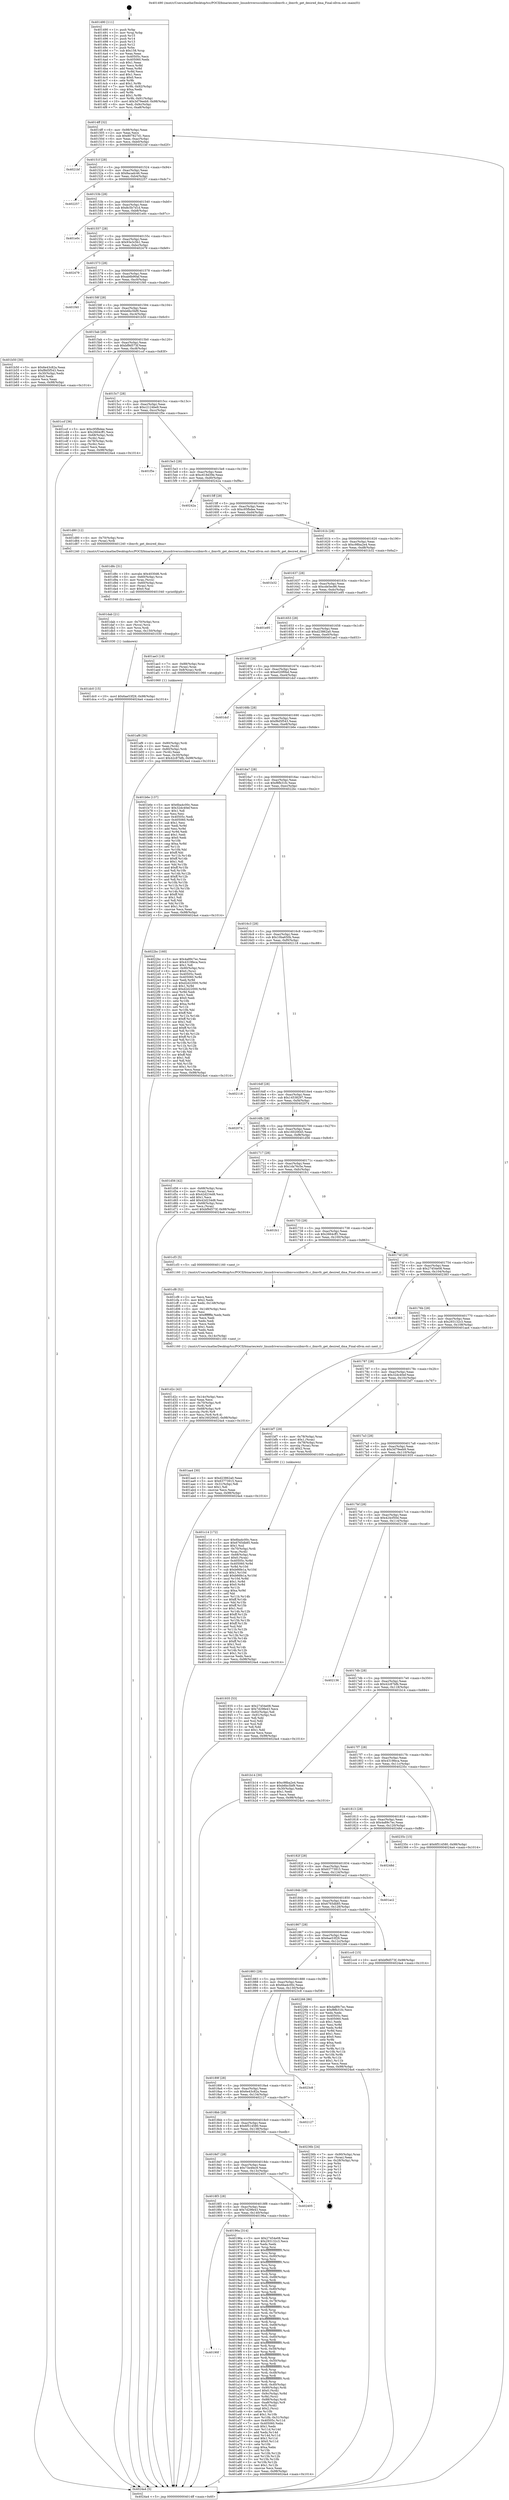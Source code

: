 digraph "0x401490" {
  label = "0x401490 (/mnt/c/Users/mathe/Desktop/tcc/POCII/binaries/extr_linuxdriversscsiibmvscsiibmvfc.c_ibmvfc_get_desired_dma_Final-ollvm.out::main(0))"
  labelloc = "t"
  node[shape=record]

  Entry [label="",width=0.3,height=0.3,shape=circle,fillcolor=black,style=filled]
  "0x4014ff" [label="{
     0x4014ff [32]\l
     | [instrs]\l
     &nbsp;&nbsp;0x4014ff \<+6\>: mov -0x98(%rbp),%eax\l
     &nbsp;&nbsp;0x401505 \<+2\>: mov %eax,%ecx\l
     &nbsp;&nbsp;0x401507 \<+6\>: sub $0x807827d1,%ecx\l
     &nbsp;&nbsp;0x40150d \<+6\>: mov %eax,-0xac(%rbp)\l
     &nbsp;&nbsp;0x401513 \<+6\>: mov %ecx,-0xb0(%rbp)\l
     &nbsp;&nbsp;0x401519 \<+6\>: je 00000000004021bf \<main+0xd2f\>\l
  }"]
  "0x4021bf" [label="{
     0x4021bf\l
  }", style=dashed]
  "0x40151f" [label="{
     0x40151f [28]\l
     | [instrs]\l
     &nbsp;&nbsp;0x40151f \<+5\>: jmp 0000000000401524 \<main+0x94\>\l
     &nbsp;&nbsp;0x401524 \<+6\>: mov -0xac(%rbp),%eax\l
     &nbsp;&nbsp;0x40152a \<+5\>: sub $0x8acadc46,%eax\l
     &nbsp;&nbsp;0x40152f \<+6\>: mov %eax,-0xb4(%rbp)\l
     &nbsp;&nbsp;0x401535 \<+6\>: je 0000000000402257 \<main+0xdc7\>\l
  }"]
  Exit [label="",width=0.3,height=0.3,shape=circle,fillcolor=black,style=filled,peripheries=2]
  "0x402257" [label="{
     0x402257\l
  }", style=dashed]
  "0x40153b" [label="{
     0x40153b [28]\l
     | [instrs]\l
     &nbsp;&nbsp;0x40153b \<+5\>: jmp 0000000000401540 \<main+0xb0\>\l
     &nbsp;&nbsp;0x401540 \<+6\>: mov -0xac(%rbp),%eax\l
     &nbsp;&nbsp;0x401546 \<+5\>: sub $0x8c5b7d1d,%eax\l
     &nbsp;&nbsp;0x40154b \<+6\>: mov %eax,-0xb8(%rbp)\l
     &nbsp;&nbsp;0x401551 \<+6\>: je 0000000000401e0c \<main+0x97c\>\l
  }"]
  "0x401dc0" [label="{
     0x401dc0 [15]\l
     | [instrs]\l
     &nbsp;&nbsp;0x401dc0 \<+10\>: movl $0x6ae53f29,-0x98(%rbp)\l
     &nbsp;&nbsp;0x401dca \<+5\>: jmp 00000000004024a4 \<main+0x1014\>\l
  }"]
  "0x401e0c" [label="{
     0x401e0c\l
  }", style=dashed]
  "0x401557" [label="{
     0x401557 [28]\l
     | [instrs]\l
     &nbsp;&nbsp;0x401557 \<+5\>: jmp 000000000040155c \<main+0xcc\>\l
     &nbsp;&nbsp;0x40155c \<+6\>: mov -0xac(%rbp),%eax\l
     &nbsp;&nbsp;0x401562 \<+5\>: sub $0x93e3c5b1,%eax\l
     &nbsp;&nbsp;0x401567 \<+6\>: mov %eax,-0xbc(%rbp)\l
     &nbsp;&nbsp;0x40156d \<+6\>: je 0000000000402479 \<main+0xfe9\>\l
  }"]
  "0x401dab" [label="{
     0x401dab [21]\l
     | [instrs]\l
     &nbsp;&nbsp;0x401dab \<+4\>: mov -0x70(%rbp),%rcx\l
     &nbsp;&nbsp;0x401daf \<+3\>: mov (%rcx),%rcx\l
     &nbsp;&nbsp;0x401db2 \<+3\>: mov %rcx,%rdi\l
     &nbsp;&nbsp;0x401db5 \<+6\>: mov %eax,-0x150(%rbp)\l
     &nbsp;&nbsp;0x401dbb \<+5\>: call 0000000000401030 \<free@plt\>\l
     | [calls]\l
     &nbsp;&nbsp;0x401030 \{1\} (unknown)\l
  }"]
  "0x402479" [label="{
     0x402479\l
  }", style=dashed]
  "0x401573" [label="{
     0x401573 [28]\l
     | [instrs]\l
     &nbsp;&nbsp;0x401573 \<+5\>: jmp 0000000000401578 \<main+0xe8\>\l
     &nbsp;&nbsp;0x401578 \<+6\>: mov -0xac(%rbp),%eax\l
     &nbsp;&nbsp;0x40157e \<+5\>: sub $0xab6b90af,%eax\l
     &nbsp;&nbsp;0x401583 \<+6\>: mov %eax,-0xc0(%rbp)\l
     &nbsp;&nbsp;0x401589 \<+6\>: je 0000000000401f40 \<main+0xab0\>\l
  }"]
  "0x401d8c" [label="{
     0x401d8c [31]\l
     | [instrs]\l
     &nbsp;&nbsp;0x401d8c \<+10\>: movabs $0x4030d6,%rdi\l
     &nbsp;&nbsp;0x401d96 \<+4\>: mov -0x60(%rbp),%rcx\l
     &nbsp;&nbsp;0x401d9a \<+3\>: mov %rax,(%rcx)\l
     &nbsp;&nbsp;0x401d9d \<+4\>: mov -0x60(%rbp),%rax\l
     &nbsp;&nbsp;0x401da1 \<+3\>: mov (%rax),%rsi\l
     &nbsp;&nbsp;0x401da4 \<+2\>: mov $0x0,%al\l
     &nbsp;&nbsp;0x401da6 \<+5\>: call 0000000000401040 \<printf@plt\>\l
     | [calls]\l
     &nbsp;&nbsp;0x401040 \{1\} (unknown)\l
  }"]
  "0x401f40" [label="{
     0x401f40\l
  }", style=dashed]
  "0x40158f" [label="{
     0x40158f [28]\l
     | [instrs]\l
     &nbsp;&nbsp;0x40158f \<+5\>: jmp 0000000000401594 \<main+0x104\>\l
     &nbsp;&nbsp;0x401594 \<+6\>: mov -0xac(%rbp),%eax\l
     &nbsp;&nbsp;0x40159a \<+5\>: sub $0xb6bc5bf9,%eax\l
     &nbsp;&nbsp;0x40159f \<+6\>: mov %eax,-0xc4(%rbp)\l
     &nbsp;&nbsp;0x4015a5 \<+6\>: je 0000000000401b50 \<main+0x6c0\>\l
  }"]
  "0x401d2c" [label="{
     0x401d2c [42]\l
     | [instrs]\l
     &nbsp;&nbsp;0x401d2c \<+6\>: mov -0x14c(%rbp),%ecx\l
     &nbsp;&nbsp;0x401d32 \<+3\>: imul %eax,%ecx\l
     &nbsp;&nbsp;0x401d35 \<+4\>: mov -0x70(%rbp),%r8\l
     &nbsp;&nbsp;0x401d39 \<+3\>: mov (%r8),%r8\l
     &nbsp;&nbsp;0x401d3c \<+4\>: mov -0x68(%rbp),%r9\l
     &nbsp;&nbsp;0x401d40 \<+3\>: movslq (%r9),%r9\l
     &nbsp;&nbsp;0x401d43 \<+4\>: mov %ecx,(%r8,%r9,4)\l
     &nbsp;&nbsp;0x401d47 \<+10\>: movl $0x16020645,-0x98(%rbp)\l
     &nbsp;&nbsp;0x401d51 \<+5\>: jmp 00000000004024a4 \<main+0x1014\>\l
  }"]
  "0x401b50" [label="{
     0x401b50 [30]\l
     | [instrs]\l
     &nbsp;&nbsp;0x401b50 \<+5\>: mov $0x6e43c82a,%eax\l
     &nbsp;&nbsp;0x401b55 \<+5\>: mov $0xf8d5f543,%ecx\l
     &nbsp;&nbsp;0x401b5a \<+3\>: mov -0x30(%rbp),%edx\l
     &nbsp;&nbsp;0x401b5d \<+3\>: cmp $0x0,%edx\l
     &nbsp;&nbsp;0x401b60 \<+3\>: cmove %ecx,%eax\l
     &nbsp;&nbsp;0x401b63 \<+6\>: mov %eax,-0x98(%rbp)\l
     &nbsp;&nbsp;0x401b69 \<+5\>: jmp 00000000004024a4 \<main+0x1014\>\l
  }"]
  "0x4015ab" [label="{
     0x4015ab [28]\l
     | [instrs]\l
     &nbsp;&nbsp;0x4015ab \<+5\>: jmp 00000000004015b0 \<main+0x120\>\l
     &nbsp;&nbsp;0x4015b0 \<+6\>: mov -0xac(%rbp),%eax\l
     &nbsp;&nbsp;0x4015b6 \<+5\>: sub $0xbf9d573f,%eax\l
     &nbsp;&nbsp;0x4015bb \<+6\>: mov %eax,-0xc8(%rbp)\l
     &nbsp;&nbsp;0x4015c1 \<+6\>: je 0000000000401ccf \<main+0x83f\>\l
  }"]
  "0x401cf8" [label="{
     0x401cf8 [52]\l
     | [instrs]\l
     &nbsp;&nbsp;0x401cf8 \<+2\>: xor %ecx,%ecx\l
     &nbsp;&nbsp;0x401cfa \<+5\>: mov $0x2,%edx\l
     &nbsp;&nbsp;0x401cff \<+6\>: mov %edx,-0x148(%rbp)\l
     &nbsp;&nbsp;0x401d05 \<+1\>: cltd\l
     &nbsp;&nbsp;0x401d06 \<+6\>: mov -0x148(%rbp),%esi\l
     &nbsp;&nbsp;0x401d0c \<+2\>: idiv %esi\l
     &nbsp;&nbsp;0x401d0e \<+6\>: imul $0xfffffffe,%edx,%edx\l
     &nbsp;&nbsp;0x401d14 \<+2\>: mov %ecx,%edi\l
     &nbsp;&nbsp;0x401d16 \<+2\>: sub %edx,%edi\l
     &nbsp;&nbsp;0x401d18 \<+2\>: mov %ecx,%edx\l
     &nbsp;&nbsp;0x401d1a \<+3\>: sub $0x1,%edx\l
     &nbsp;&nbsp;0x401d1d \<+2\>: add %edx,%edi\l
     &nbsp;&nbsp;0x401d1f \<+2\>: sub %edi,%ecx\l
     &nbsp;&nbsp;0x401d21 \<+6\>: mov %ecx,-0x14c(%rbp)\l
     &nbsp;&nbsp;0x401d27 \<+5\>: call 0000000000401160 \<next_i\>\l
     | [calls]\l
     &nbsp;&nbsp;0x401160 \{1\} (/mnt/c/Users/mathe/Desktop/tcc/POCII/binaries/extr_linuxdriversscsiibmvscsiibmvfc.c_ibmvfc_get_desired_dma_Final-ollvm.out::next_i)\l
  }"]
  "0x401ccf" [label="{
     0x401ccf [36]\l
     | [instrs]\l
     &nbsp;&nbsp;0x401ccf \<+5\>: mov $0xc95fbdee,%eax\l
     &nbsp;&nbsp;0x401cd4 \<+5\>: mov $0x2664cff1,%ecx\l
     &nbsp;&nbsp;0x401cd9 \<+4\>: mov -0x68(%rbp),%rdx\l
     &nbsp;&nbsp;0x401cdd \<+2\>: mov (%rdx),%esi\l
     &nbsp;&nbsp;0x401cdf \<+4\>: mov -0x78(%rbp),%rdx\l
     &nbsp;&nbsp;0x401ce3 \<+2\>: cmp (%rdx),%esi\l
     &nbsp;&nbsp;0x401ce5 \<+3\>: cmovl %ecx,%eax\l
     &nbsp;&nbsp;0x401ce8 \<+6\>: mov %eax,-0x98(%rbp)\l
     &nbsp;&nbsp;0x401cee \<+5\>: jmp 00000000004024a4 \<main+0x1014\>\l
  }"]
  "0x4015c7" [label="{
     0x4015c7 [28]\l
     | [instrs]\l
     &nbsp;&nbsp;0x4015c7 \<+5\>: jmp 00000000004015cc \<main+0x13c\>\l
     &nbsp;&nbsp;0x4015cc \<+6\>: mov -0xac(%rbp),%eax\l
     &nbsp;&nbsp;0x4015d2 \<+5\>: sub $0xc2124be9,%eax\l
     &nbsp;&nbsp;0x4015d7 \<+6\>: mov %eax,-0xcc(%rbp)\l
     &nbsp;&nbsp;0x4015dd \<+6\>: je 0000000000401f5e \<main+0xace\>\l
  }"]
  "0x401c14" [label="{
     0x401c14 [172]\l
     | [instrs]\l
     &nbsp;&nbsp;0x401c14 \<+5\>: mov $0x6ba4c00c,%ecx\l
     &nbsp;&nbsp;0x401c19 \<+5\>: mov $0x6765db85,%edx\l
     &nbsp;&nbsp;0x401c1e \<+3\>: mov $0x1,%sil\l
     &nbsp;&nbsp;0x401c21 \<+4\>: mov -0x70(%rbp),%rdi\l
     &nbsp;&nbsp;0x401c25 \<+3\>: mov %rax,(%rdi)\l
     &nbsp;&nbsp;0x401c28 \<+4\>: mov -0x68(%rbp),%rax\l
     &nbsp;&nbsp;0x401c2c \<+6\>: movl $0x0,(%rax)\l
     &nbsp;&nbsp;0x401c32 \<+8\>: mov 0x40505c,%r8d\l
     &nbsp;&nbsp;0x401c3a \<+8\>: mov 0x405060,%r9d\l
     &nbsp;&nbsp;0x401c42 \<+3\>: mov %r8d,%r10d\l
     &nbsp;&nbsp;0x401c45 \<+7\>: sub $0xb66fe1a,%r10d\l
     &nbsp;&nbsp;0x401c4c \<+4\>: sub $0x1,%r10d\l
     &nbsp;&nbsp;0x401c50 \<+7\>: add $0xb66fe1a,%r10d\l
     &nbsp;&nbsp;0x401c57 \<+4\>: imul %r10d,%r8d\l
     &nbsp;&nbsp;0x401c5b \<+4\>: and $0x1,%r8d\l
     &nbsp;&nbsp;0x401c5f \<+4\>: cmp $0x0,%r8d\l
     &nbsp;&nbsp;0x401c63 \<+4\>: sete %r11b\l
     &nbsp;&nbsp;0x401c67 \<+4\>: cmp $0xa,%r9d\l
     &nbsp;&nbsp;0x401c6b \<+3\>: setl %bl\l
     &nbsp;&nbsp;0x401c6e \<+3\>: mov %r11b,%r14b\l
     &nbsp;&nbsp;0x401c71 \<+4\>: xor $0xff,%r14b\l
     &nbsp;&nbsp;0x401c75 \<+3\>: mov %bl,%r15b\l
     &nbsp;&nbsp;0x401c78 \<+4\>: xor $0xff,%r15b\l
     &nbsp;&nbsp;0x401c7c \<+4\>: xor $0x1,%sil\l
     &nbsp;&nbsp;0x401c80 \<+3\>: mov %r14b,%r12b\l
     &nbsp;&nbsp;0x401c83 \<+4\>: and $0xff,%r12b\l
     &nbsp;&nbsp;0x401c87 \<+3\>: and %sil,%r11b\l
     &nbsp;&nbsp;0x401c8a \<+3\>: mov %r15b,%r13b\l
     &nbsp;&nbsp;0x401c8d \<+4\>: and $0xff,%r13b\l
     &nbsp;&nbsp;0x401c91 \<+3\>: and %sil,%bl\l
     &nbsp;&nbsp;0x401c94 \<+3\>: or %r11b,%r12b\l
     &nbsp;&nbsp;0x401c97 \<+3\>: or %bl,%r13b\l
     &nbsp;&nbsp;0x401c9a \<+3\>: xor %r13b,%r12b\l
     &nbsp;&nbsp;0x401c9d \<+3\>: or %r15b,%r14b\l
     &nbsp;&nbsp;0x401ca0 \<+4\>: xor $0xff,%r14b\l
     &nbsp;&nbsp;0x401ca4 \<+4\>: or $0x1,%sil\l
     &nbsp;&nbsp;0x401ca8 \<+3\>: and %sil,%r14b\l
     &nbsp;&nbsp;0x401cab \<+3\>: or %r14b,%r12b\l
     &nbsp;&nbsp;0x401cae \<+4\>: test $0x1,%r12b\l
     &nbsp;&nbsp;0x401cb2 \<+3\>: cmovne %edx,%ecx\l
     &nbsp;&nbsp;0x401cb5 \<+6\>: mov %ecx,-0x98(%rbp)\l
     &nbsp;&nbsp;0x401cbb \<+5\>: jmp 00000000004024a4 \<main+0x1014\>\l
  }"]
  "0x401f5e" [label="{
     0x401f5e\l
  }", style=dashed]
  "0x4015e3" [label="{
     0x4015e3 [28]\l
     | [instrs]\l
     &nbsp;&nbsp;0x4015e3 \<+5\>: jmp 00000000004015e8 \<main+0x158\>\l
     &nbsp;&nbsp;0x4015e8 \<+6\>: mov -0xac(%rbp),%eax\l
     &nbsp;&nbsp;0x4015ee \<+5\>: sub $0xc618d39e,%eax\l
     &nbsp;&nbsp;0x4015f3 \<+6\>: mov %eax,-0xd0(%rbp)\l
     &nbsp;&nbsp;0x4015f9 \<+6\>: je 000000000040242a \<main+0xf9a\>\l
  }"]
  "0x401af6" [label="{
     0x401af6 [30]\l
     | [instrs]\l
     &nbsp;&nbsp;0x401af6 \<+4\>: mov -0x80(%rbp),%rdi\l
     &nbsp;&nbsp;0x401afa \<+2\>: mov %eax,(%rdi)\l
     &nbsp;&nbsp;0x401afc \<+4\>: mov -0x80(%rbp),%rdi\l
     &nbsp;&nbsp;0x401b00 \<+2\>: mov (%rdi),%eax\l
     &nbsp;&nbsp;0x401b02 \<+3\>: mov %eax,-0x30(%rbp)\l
     &nbsp;&nbsp;0x401b05 \<+10\>: movl $0x42c87bfb,-0x98(%rbp)\l
     &nbsp;&nbsp;0x401b0f \<+5\>: jmp 00000000004024a4 \<main+0x1014\>\l
  }"]
  "0x40242a" [label="{
     0x40242a\l
  }", style=dashed]
  "0x4015ff" [label="{
     0x4015ff [28]\l
     | [instrs]\l
     &nbsp;&nbsp;0x4015ff \<+5\>: jmp 0000000000401604 \<main+0x174\>\l
     &nbsp;&nbsp;0x401604 \<+6\>: mov -0xac(%rbp),%eax\l
     &nbsp;&nbsp;0x40160a \<+5\>: sub $0xc95fbdee,%eax\l
     &nbsp;&nbsp;0x40160f \<+6\>: mov %eax,-0xd4(%rbp)\l
     &nbsp;&nbsp;0x401615 \<+6\>: je 0000000000401d80 \<main+0x8f0\>\l
  }"]
  "0x40190f" [label="{
     0x40190f\l
  }", style=dashed]
  "0x401d80" [label="{
     0x401d80 [12]\l
     | [instrs]\l
     &nbsp;&nbsp;0x401d80 \<+4\>: mov -0x70(%rbp),%rax\l
     &nbsp;&nbsp;0x401d84 \<+3\>: mov (%rax),%rdi\l
     &nbsp;&nbsp;0x401d87 \<+5\>: call 0000000000401240 \<ibmvfc_get_desired_dma\>\l
     | [calls]\l
     &nbsp;&nbsp;0x401240 \{1\} (/mnt/c/Users/mathe/Desktop/tcc/POCII/binaries/extr_linuxdriversscsiibmvscsiibmvfc.c_ibmvfc_get_desired_dma_Final-ollvm.out::ibmvfc_get_desired_dma)\l
  }"]
  "0x40161b" [label="{
     0x40161b [28]\l
     | [instrs]\l
     &nbsp;&nbsp;0x40161b \<+5\>: jmp 0000000000401620 \<main+0x190\>\l
     &nbsp;&nbsp;0x401620 \<+6\>: mov -0xac(%rbp),%eax\l
     &nbsp;&nbsp;0x401626 \<+5\>: sub $0xc98ba2e4,%eax\l
     &nbsp;&nbsp;0x40162b \<+6\>: mov %eax,-0xd8(%rbp)\l
     &nbsp;&nbsp;0x401631 \<+6\>: je 0000000000401b32 \<main+0x6a2\>\l
  }"]
  "0x40196a" [label="{
     0x40196a [314]\l
     | [instrs]\l
     &nbsp;&nbsp;0x40196a \<+5\>: mov $0x27454e08,%eax\l
     &nbsp;&nbsp;0x40196f \<+5\>: mov $0x293132c3,%ecx\l
     &nbsp;&nbsp;0x401974 \<+2\>: xor %edx,%edx\l
     &nbsp;&nbsp;0x401976 \<+3\>: mov %rsp,%rsi\l
     &nbsp;&nbsp;0x401979 \<+4\>: add $0xfffffffffffffff0,%rsi\l
     &nbsp;&nbsp;0x40197d \<+3\>: mov %rsi,%rsp\l
     &nbsp;&nbsp;0x401980 \<+7\>: mov %rsi,-0x90(%rbp)\l
     &nbsp;&nbsp;0x401987 \<+3\>: mov %rsp,%rsi\l
     &nbsp;&nbsp;0x40198a \<+4\>: add $0xfffffffffffffff0,%rsi\l
     &nbsp;&nbsp;0x40198e \<+3\>: mov %rsi,%rsp\l
     &nbsp;&nbsp;0x401991 \<+3\>: mov %rsp,%rdi\l
     &nbsp;&nbsp;0x401994 \<+4\>: add $0xfffffffffffffff0,%rdi\l
     &nbsp;&nbsp;0x401998 \<+3\>: mov %rdi,%rsp\l
     &nbsp;&nbsp;0x40199b \<+7\>: mov %rdi,-0x88(%rbp)\l
     &nbsp;&nbsp;0x4019a2 \<+3\>: mov %rsp,%rdi\l
     &nbsp;&nbsp;0x4019a5 \<+4\>: add $0xfffffffffffffff0,%rdi\l
     &nbsp;&nbsp;0x4019a9 \<+3\>: mov %rdi,%rsp\l
     &nbsp;&nbsp;0x4019ac \<+4\>: mov %rdi,-0x80(%rbp)\l
     &nbsp;&nbsp;0x4019b0 \<+3\>: mov %rsp,%rdi\l
     &nbsp;&nbsp;0x4019b3 \<+4\>: add $0xfffffffffffffff0,%rdi\l
     &nbsp;&nbsp;0x4019b7 \<+3\>: mov %rdi,%rsp\l
     &nbsp;&nbsp;0x4019ba \<+4\>: mov %rdi,-0x78(%rbp)\l
     &nbsp;&nbsp;0x4019be \<+3\>: mov %rsp,%rdi\l
     &nbsp;&nbsp;0x4019c1 \<+4\>: add $0xfffffffffffffff0,%rdi\l
     &nbsp;&nbsp;0x4019c5 \<+3\>: mov %rdi,%rsp\l
     &nbsp;&nbsp;0x4019c8 \<+4\>: mov %rdi,-0x70(%rbp)\l
     &nbsp;&nbsp;0x4019cc \<+3\>: mov %rsp,%rdi\l
     &nbsp;&nbsp;0x4019cf \<+4\>: add $0xfffffffffffffff0,%rdi\l
     &nbsp;&nbsp;0x4019d3 \<+3\>: mov %rdi,%rsp\l
     &nbsp;&nbsp;0x4019d6 \<+4\>: mov %rdi,-0x68(%rbp)\l
     &nbsp;&nbsp;0x4019da \<+3\>: mov %rsp,%rdi\l
     &nbsp;&nbsp;0x4019dd \<+4\>: add $0xfffffffffffffff0,%rdi\l
     &nbsp;&nbsp;0x4019e1 \<+3\>: mov %rdi,%rsp\l
     &nbsp;&nbsp;0x4019e4 \<+4\>: mov %rdi,-0x60(%rbp)\l
     &nbsp;&nbsp;0x4019e8 \<+3\>: mov %rsp,%rdi\l
     &nbsp;&nbsp;0x4019eb \<+4\>: add $0xfffffffffffffff0,%rdi\l
     &nbsp;&nbsp;0x4019ef \<+3\>: mov %rdi,%rsp\l
     &nbsp;&nbsp;0x4019f2 \<+4\>: mov %rdi,-0x58(%rbp)\l
     &nbsp;&nbsp;0x4019f6 \<+3\>: mov %rsp,%rdi\l
     &nbsp;&nbsp;0x4019f9 \<+4\>: add $0xfffffffffffffff0,%rdi\l
     &nbsp;&nbsp;0x4019fd \<+3\>: mov %rdi,%rsp\l
     &nbsp;&nbsp;0x401a00 \<+4\>: mov %rdi,-0x50(%rbp)\l
     &nbsp;&nbsp;0x401a04 \<+3\>: mov %rsp,%rdi\l
     &nbsp;&nbsp;0x401a07 \<+4\>: add $0xfffffffffffffff0,%rdi\l
     &nbsp;&nbsp;0x401a0b \<+3\>: mov %rdi,%rsp\l
     &nbsp;&nbsp;0x401a0e \<+4\>: mov %rdi,-0x48(%rbp)\l
     &nbsp;&nbsp;0x401a12 \<+3\>: mov %rsp,%rdi\l
     &nbsp;&nbsp;0x401a15 \<+4\>: add $0xfffffffffffffff0,%rdi\l
     &nbsp;&nbsp;0x401a19 \<+3\>: mov %rdi,%rsp\l
     &nbsp;&nbsp;0x401a1c \<+4\>: mov %rdi,-0x40(%rbp)\l
     &nbsp;&nbsp;0x401a20 \<+7\>: mov -0x90(%rbp),%rdi\l
     &nbsp;&nbsp;0x401a27 \<+6\>: movl $0x0,(%rdi)\l
     &nbsp;&nbsp;0x401a2d \<+7\>: mov -0x9c(%rbp),%r8d\l
     &nbsp;&nbsp;0x401a34 \<+3\>: mov %r8d,(%rsi)\l
     &nbsp;&nbsp;0x401a37 \<+7\>: mov -0x88(%rbp),%rdi\l
     &nbsp;&nbsp;0x401a3e \<+7\>: mov -0xa8(%rbp),%r9\l
     &nbsp;&nbsp;0x401a45 \<+3\>: mov %r9,(%rdi)\l
     &nbsp;&nbsp;0x401a48 \<+3\>: cmpl $0x2,(%rsi)\l
     &nbsp;&nbsp;0x401a4b \<+4\>: setne %r10b\l
     &nbsp;&nbsp;0x401a4f \<+4\>: and $0x1,%r10b\l
     &nbsp;&nbsp;0x401a53 \<+4\>: mov %r10b,-0x31(%rbp)\l
     &nbsp;&nbsp;0x401a57 \<+8\>: mov 0x40505c,%r11d\l
     &nbsp;&nbsp;0x401a5f \<+7\>: mov 0x405060,%ebx\l
     &nbsp;&nbsp;0x401a66 \<+3\>: sub $0x1,%edx\l
     &nbsp;&nbsp;0x401a69 \<+3\>: mov %r11d,%r14d\l
     &nbsp;&nbsp;0x401a6c \<+3\>: add %edx,%r14d\l
     &nbsp;&nbsp;0x401a6f \<+4\>: imul %r14d,%r11d\l
     &nbsp;&nbsp;0x401a73 \<+4\>: and $0x1,%r11d\l
     &nbsp;&nbsp;0x401a77 \<+4\>: cmp $0x0,%r11d\l
     &nbsp;&nbsp;0x401a7b \<+4\>: sete %r10b\l
     &nbsp;&nbsp;0x401a7f \<+3\>: cmp $0xa,%ebx\l
     &nbsp;&nbsp;0x401a82 \<+4\>: setl %r15b\l
     &nbsp;&nbsp;0x401a86 \<+3\>: mov %r10b,%r12b\l
     &nbsp;&nbsp;0x401a89 \<+3\>: and %r15b,%r12b\l
     &nbsp;&nbsp;0x401a8c \<+3\>: xor %r15b,%r10b\l
     &nbsp;&nbsp;0x401a8f \<+3\>: or %r10b,%r12b\l
     &nbsp;&nbsp;0x401a92 \<+4\>: test $0x1,%r12b\l
     &nbsp;&nbsp;0x401a96 \<+3\>: cmovne %ecx,%eax\l
     &nbsp;&nbsp;0x401a99 \<+6\>: mov %eax,-0x98(%rbp)\l
     &nbsp;&nbsp;0x401a9f \<+5\>: jmp 00000000004024a4 \<main+0x1014\>\l
  }"]
  "0x401b32" [label="{
     0x401b32\l
  }", style=dashed]
  "0x401637" [label="{
     0x401637 [28]\l
     | [instrs]\l
     &nbsp;&nbsp;0x401637 \<+5\>: jmp 000000000040163c \<main+0x1ac\>\l
     &nbsp;&nbsp;0x40163c \<+6\>: mov -0xac(%rbp),%eax\l
     &nbsp;&nbsp;0x401642 \<+5\>: sub $0xcde5ec86,%eax\l
     &nbsp;&nbsp;0x401647 \<+6\>: mov %eax,-0xdc(%rbp)\l
     &nbsp;&nbsp;0x40164d \<+6\>: je 0000000000401e95 \<main+0xa05\>\l
  }"]
  "0x4018f3" [label="{
     0x4018f3 [28]\l
     | [instrs]\l
     &nbsp;&nbsp;0x4018f3 \<+5\>: jmp 00000000004018f8 \<main+0x468\>\l
     &nbsp;&nbsp;0x4018f8 \<+6\>: mov -0xac(%rbp),%eax\l
     &nbsp;&nbsp;0x4018fe \<+5\>: sub $0x7d29fe43,%eax\l
     &nbsp;&nbsp;0x401903 \<+6\>: mov %eax,-0x140(%rbp)\l
     &nbsp;&nbsp;0x401909 \<+6\>: je 000000000040196a \<main+0x4da\>\l
  }"]
  "0x401e95" [label="{
     0x401e95\l
  }", style=dashed]
  "0x401653" [label="{
     0x401653 [28]\l
     | [instrs]\l
     &nbsp;&nbsp;0x401653 \<+5\>: jmp 0000000000401658 \<main+0x1c8\>\l
     &nbsp;&nbsp;0x401658 \<+6\>: mov -0xac(%rbp),%eax\l
     &nbsp;&nbsp;0x40165e \<+5\>: sub $0xd23862a0,%eax\l
     &nbsp;&nbsp;0x401663 \<+6\>: mov %eax,-0xe0(%rbp)\l
     &nbsp;&nbsp;0x401669 \<+6\>: je 0000000000401ae3 \<main+0x653\>\l
  }"]
  "0x402405" [label="{
     0x402405\l
  }", style=dashed]
  "0x401ae3" [label="{
     0x401ae3 [19]\l
     | [instrs]\l
     &nbsp;&nbsp;0x401ae3 \<+7\>: mov -0x88(%rbp),%rax\l
     &nbsp;&nbsp;0x401aea \<+3\>: mov (%rax),%rax\l
     &nbsp;&nbsp;0x401aed \<+4\>: mov 0x8(%rax),%rdi\l
     &nbsp;&nbsp;0x401af1 \<+5\>: call 0000000000401060 \<atoi@plt\>\l
     | [calls]\l
     &nbsp;&nbsp;0x401060 \{1\} (unknown)\l
  }"]
  "0x40166f" [label="{
     0x40166f [28]\l
     | [instrs]\l
     &nbsp;&nbsp;0x40166f \<+5\>: jmp 0000000000401674 \<main+0x1e4\>\l
     &nbsp;&nbsp;0x401674 \<+6\>: mov -0xac(%rbp),%eax\l
     &nbsp;&nbsp;0x40167a \<+5\>: sub $0xe020f0bd,%eax\l
     &nbsp;&nbsp;0x40167f \<+6\>: mov %eax,-0xe4(%rbp)\l
     &nbsp;&nbsp;0x401685 \<+6\>: je 0000000000401dcf \<main+0x93f\>\l
  }"]
  "0x4018d7" [label="{
     0x4018d7 [28]\l
     | [instrs]\l
     &nbsp;&nbsp;0x4018d7 \<+5\>: jmp 00000000004018dc \<main+0x44c\>\l
     &nbsp;&nbsp;0x4018dc \<+6\>: mov -0xac(%rbp),%eax\l
     &nbsp;&nbsp;0x4018e2 \<+5\>: sub $0x73e4fec9,%eax\l
     &nbsp;&nbsp;0x4018e7 \<+6\>: mov %eax,-0x13c(%rbp)\l
     &nbsp;&nbsp;0x4018ed \<+6\>: je 0000000000402405 \<main+0xf75\>\l
  }"]
  "0x401dcf" [label="{
     0x401dcf\l
  }", style=dashed]
  "0x40168b" [label="{
     0x40168b [28]\l
     | [instrs]\l
     &nbsp;&nbsp;0x40168b \<+5\>: jmp 0000000000401690 \<main+0x200\>\l
     &nbsp;&nbsp;0x401690 \<+6\>: mov -0xac(%rbp),%eax\l
     &nbsp;&nbsp;0x401696 \<+5\>: sub $0xf8d5f543,%eax\l
     &nbsp;&nbsp;0x40169b \<+6\>: mov %eax,-0xe8(%rbp)\l
     &nbsp;&nbsp;0x4016a1 \<+6\>: je 0000000000401b6e \<main+0x6de\>\l
  }"]
  "0x40236b" [label="{
     0x40236b [24]\l
     | [instrs]\l
     &nbsp;&nbsp;0x40236b \<+7\>: mov -0x90(%rbp),%rax\l
     &nbsp;&nbsp;0x402372 \<+2\>: mov (%rax),%eax\l
     &nbsp;&nbsp;0x402374 \<+4\>: lea -0x28(%rbp),%rsp\l
     &nbsp;&nbsp;0x402378 \<+1\>: pop %rbx\l
     &nbsp;&nbsp;0x402379 \<+2\>: pop %r12\l
     &nbsp;&nbsp;0x40237b \<+2\>: pop %r13\l
     &nbsp;&nbsp;0x40237d \<+2\>: pop %r14\l
     &nbsp;&nbsp;0x40237f \<+2\>: pop %r15\l
     &nbsp;&nbsp;0x402381 \<+1\>: pop %rbp\l
     &nbsp;&nbsp;0x402382 \<+1\>: ret\l
  }"]
  "0x401b6e" [label="{
     0x401b6e [137]\l
     | [instrs]\l
     &nbsp;&nbsp;0x401b6e \<+5\>: mov $0x6ba4c00c,%eax\l
     &nbsp;&nbsp;0x401b73 \<+5\>: mov $0x32dc40ef,%ecx\l
     &nbsp;&nbsp;0x401b78 \<+2\>: mov $0x1,%dl\l
     &nbsp;&nbsp;0x401b7a \<+2\>: xor %esi,%esi\l
     &nbsp;&nbsp;0x401b7c \<+7\>: mov 0x40505c,%edi\l
     &nbsp;&nbsp;0x401b83 \<+8\>: mov 0x405060,%r8d\l
     &nbsp;&nbsp;0x401b8b \<+3\>: sub $0x1,%esi\l
     &nbsp;&nbsp;0x401b8e \<+3\>: mov %edi,%r9d\l
     &nbsp;&nbsp;0x401b91 \<+3\>: add %esi,%r9d\l
     &nbsp;&nbsp;0x401b94 \<+4\>: imul %r9d,%edi\l
     &nbsp;&nbsp;0x401b98 \<+3\>: and $0x1,%edi\l
     &nbsp;&nbsp;0x401b9b \<+3\>: cmp $0x0,%edi\l
     &nbsp;&nbsp;0x401b9e \<+4\>: sete %r10b\l
     &nbsp;&nbsp;0x401ba2 \<+4\>: cmp $0xa,%r8d\l
     &nbsp;&nbsp;0x401ba6 \<+4\>: setl %r11b\l
     &nbsp;&nbsp;0x401baa \<+3\>: mov %r10b,%bl\l
     &nbsp;&nbsp;0x401bad \<+3\>: xor $0xff,%bl\l
     &nbsp;&nbsp;0x401bb0 \<+3\>: mov %r11b,%r14b\l
     &nbsp;&nbsp;0x401bb3 \<+4\>: xor $0xff,%r14b\l
     &nbsp;&nbsp;0x401bb7 \<+3\>: xor $0x1,%dl\l
     &nbsp;&nbsp;0x401bba \<+3\>: mov %bl,%r15b\l
     &nbsp;&nbsp;0x401bbd \<+4\>: and $0xff,%r15b\l
     &nbsp;&nbsp;0x401bc1 \<+3\>: and %dl,%r10b\l
     &nbsp;&nbsp;0x401bc4 \<+3\>: mov %r14b,%r12b\l
     &nbsp;&nbsp;0x401bc7 \<+4\>: and $0xff,%r12b\l
     &nbsp;&nbsp;0x401bcb \<+3\>: and %dl,%r11b\l
     &nbsp;&nbsp;0x401bce \<+3\>: or %r10b,%r15b\l
     &nbsp;&nbsp;0x401bd1 \<+3\>: or %r11b,%r12b\l
     &nbsp;&nbsp;0x401bd4 \<+3\>: xor %r12b,%r15b\l
     &nbsp;&nbsp;0x401bd7 \<+3\>: or %r14b,%bl\l
     &nbsp;&nbsp;0x401bda \<+3\>: xor $0xff,%bl\l
     &nbsp;&nbsp;0x401bdd \<+3\>: or $0x1,%dl\l
     &nbsp;&nbsp;0x401be0 \<+2\>: and %dl,%bl\l
     &nbsp;&nbsp;0x401be2 \<+3\>: or %bl,%r15b\l
     &nbsp;&nbsp;0x401be5 \<+4\>: test $0x1,%r15b\l
     &nbsp;&nbsp;0x401be9 \<+3\>: cmovne %ecx,%eax\l
     &nbsp;&nbsp;0x401bec \<+6\>: mov %eax,-0x98(%rbp)\l
     &nbsp;&nbsp;0x401bf2 \<+5\>: jmp 00000000004024a4 \<main+0x1014\>\l
  }"]
  "0x4016a7" [label="{
     0x4016a7 [28]\l
     | [instrs]\l
     &nbsp;&nbsp;0x4016a7 \<+5\>: jmp 00000000004016ac \<main+0x21c\>\l
     &nbsp;&nbsp;0x4016ac \<+6\>: mov -0xac(%rbp),%eax\l
     &nbsp;&nbsp;0x4016b2 \<+5\>: sub $0xf8fb31fc,%eax\l
     &nbsp;&nbsp;0x4016b7 \<+6\>: mov %eax,-0xec(%rbp)\l
     &nbsp;&nbsp;0x4016bd \<+6\>: je 00000000004022bc \<main+0xe2c\>\l
  }"]
  "0x4018bb" [label="{
     0x4018bb [28]\l
     | [instrs]\l
     &nbsp;&nbsp;0x4018bb \<+5\>: jmp 00000000004018c0 \<main+0x430\>\l
     &nbsp;&nbsp;0x4018c0 \<+6\>: mov -0xac(%rbp),%eax\l
     &nbsp;&nbsp;0x4018c6 \<+5\>: sub $0x6f514580,%eax\l
     &nbsp;&nbsp;0x4018cb \<+6\>: mov %eax,-0x138(%rbp)\l
     &nbsp;&nbsp;0x4018d1 \<+6\>: je 000000000040236b \<main+0xedb\>\l
  }"]
  "0x4022bc" [label="{
     0x4022bc [160]\l
     | [instrs]\l
     &nbsp;&nbsp;0x4022bc \<+5\>: mov $0x4a89c7ec,%eax\l
     &nbsp;&nbsp;0x4022c1 \<+5\>: mov $0x4319feca,%ecx\l
     &nbsp;&nbsp;0x4022c6 \<+2\>: mov $0x1,%dl\l
     &nbsp;&nbsp;0x4022c8 \<+7\>: mov -0x90(%rbp),%rsi\l
     &nbsp;&nbsp;0x4022cf \<+6\>: movl $0x0,(%rsi)\l
     &nbsp;&nbsp;0x4022d5 \<+7\>: mov 0x40505c,%edi\l
     &nbsp;&nbsp;0x4022dc \<+8\>: mov 0x405060,%r8d\l
     &nbsp;&nbsp;0x4022e4 \<+3\>: mov %edi,%r9d\l
     &nbsp;&nbsp;0x4022e7 \<+7\>: sub $0xd2d22000,%r9d\l
     &nbsp;&nbsp;0x4022ee \<+4\>: sub $0x1,%r9d\l
     &nbsp;&nbsp;0x4022f2 \<+7\>: add $0xd2d22000,%r9d\l
     &nbsp;&nbsp;0x4022f9 \<+4\>: imul %r9d,%edi\l
     &nbsp;&nbsp;0x4022fd \<+3\>: and $0x1,%edi\l
     &nbsp;&nbsp;0x402300 \<+3\>: cmp $0x0,%edi\l
     &nbsp;&nbsp;0x402303 \<+4\>: sete %r10b\l
     &nbsp;&nbsp;0x402307 \<+4\>: cmp $0xa,%r8d\l
     &nbsp;&nbsp;0x40230b \<+4\>: setl %r11b\l
     &nbsp;&nbsp;0x40230f \<+3\>: mov %r10b,%bl\l
     &nbsp;&nbsp;0x402312 \<+3\>: xor $0xff,%bl\l
     &nbsp;&nbsp;0x402315 \<+3\>: mov %r11b,%r14b\l
     &nbsp;&nbsp;0x402318 \<+4\>: xor $0xff,%r14b\l
     &nbsp;&nbsp;0x40231c \<+3\>: xor $0x1,%dl\l
     &nbsp;&nbsp;0x40231f \<+3\>: mov %bl,%r15b\l
     &nbsp;&nbsp;0x402322 \<+4\>: and $0xff,%r15b\l
     &nbsp;&nbsp;0x402326 \<+3\>: and %dl,%r10b\l
     &nbsp;&nbsp;0x402329 \<+3\>: mov %r14b,%r12b\l
     &nbsp;&nbsp;0x40232c \<+4\>: and $0xff,%r12b\l
     &nbsp;&nbsp;0x402330 \<+3\>: and %dl,%r11b\l
     &nbsp;&nbsp;0x402333 \<+3\>: or %r10b,%r15b\l
     &nbsp;&nbsp;0x402336 \<+3\>: or %r11b,%r12b\l
     &nbsp;&nbsp;0x402339 \<+3\>: xor %r12b,%r15b\l
     &nbsp;&nbsp;0x40233c \<+3\>: or %r14b,%bl\l
     &nbsp;&nbsp;0x40233f \<+3\>: xor $0xff,%bl\l
     &nbsp;&nbsp;0x402342 \<+3\>: or $0x1,%dl\l
     &nbsp;&nbsp;0x402345 \<+2\>: and %dl,%bl\l
     &nbsp;&nbsp;0x402347 \<+3\>: or %bl,%r15b\l
     &nbsp;&nbsp;0x40234a \<+4\>: test $0x1,%r15b\l
     &nbsp;&nbsp;0x40234e \<+3\>: cmovne %ecx,%eax\l
     &nbsp;&nbsp;0x402351 \<+6\>: mov %eax,-0x98(%rbp)\l
     &nbsp;&nbsp;0x402357 \<+5\>: jmp 00000000004024a4 \<main+0x1014\>\l
  }"]
  "0x4016c3" [label="{
     0x4016c3 [28]\l
     | [instrs]\l
     &nbsp;&nbsp;0x4016c3 \<+5\>: jmp 00000000004016c8 \<main+0x238\>\l
     &nbsp;&nbsp;0x4016c8 \<+6\>: mov -0xac(%rbp),%eax\l
     &nbsp;&nbsp;0x4016ce \<+5\>: sub $0x10ba650b,%eax\l
     &nbsp;&nbsp;0x4016d3 \<+6\>: mov %eax,-0xf0(%rbp)\l
     &nbsp;&nbsp;0x4016d9 \<+6\>: je 0000000000402118 \<main+0xc88\>\l
  }"]
  "0x402127" [label="{
     0x402127\l
  }", style=dashed]
  "0x402118" [label="{
     0x402118\l
  }", style=dashed]
  "0x4016df" [label="{
     0x4016df [28]\l
     | [instrs]\l
     &nbsp;&nbsp;0x4016df \<+5\>: jmp 00000000004016e4 \<main+0x254\>\l
     &nbsp;&nbsp;0x4016e4 \<+6\>: mov -0xac(%rbp),%eax\l
     &nbsp;&nbsp;0x4016ea \<+5\>: sub $0x14538297,%eax\l
     &nbsp;&nbsp;0x4016ef \<+6\>: mov %eax,-0xf4(%rbp)\l
     &nbsp;&nbsp;0x4016f5 \<+6\>: je 0000000000402074 \<main+0xbe4\>\l
  }"]
  "0x40189f" [label="{
     0x40189f [28]\l
     | [instrs]\l
     &nbsp;&nbsp;0x40189f \<+5\>: jmp 00000000004018a4 \<main+0x414\>\l
     &nbsp;&nbsp;0x4018a4 \<+6\>: mov -0xac(%rbp),%eax\l
     &nbsp;&nbsp;0x4018aa \<+5\>: sub $0x6e43c82a,%eax\l
     &nbsp;&nbsp;0x4018af \<+6\>: mov %eax,-0x134(%rbp)\l
     &nbsp;&nbsp;0x4018b5 \<+6\>: je 0000000000402127 \<main+0xc97\>\l
  }"]
  "0x402074" [label="{
     0x402074\l
  }", style=dashed]
  "0x4016fb" [label="{
     0x4016fb [28]\l
     | [instrs]\l
     &nbsp;&nbsp;0x4016fb \<+5\>: jmp 0000000000401700 \<main+0x270\>\l
     &nbsp;&nbsp;0x401700 \<+6\>: mov -0xac(%rbp),%eax\l
     &nbsp;&nbsp;0x401706 \<+5\>: sub $0x16020645,%eax\l
     &nbsp;&nbsp;0x40170b \<+6\>: mov %eax,-0xf8(%rbp)\l
     &nbsp;&nbsp;0x401711 \<+6\>: je 0000000000401d56 \<main+0x8c6\>\l
  }"]
  "0x4023c8" [label="{
     0x4023c8\l
  }", style=dashed]
  "0x401d56" [label="{
     0x401d56 [42]\l
     | [instrs]\l
     &nbsp;&nbsp;0x401d56 \<+4\>: mov -0x68(%rbp),%rax\l
     &nbsp;&nbsp;0x401d5a \<+2\>: mov (%rax),%ecx\l
     &nbsp;&nbsp;0x401d5c \<+6\>: sub $0x42d234d8,%ecx\l
     &nbsp;&nbsp;0x401d62 \<+3\>: add $0x1,%ecx\l
     &nbsp;&nbsp;0x401d65 \<+6\>: add $0x42d234d8,%ecx\l
     &nbsp;&nbsp;0x401d6b \<+4\>: mov -0x68(%rbp),%rax\l
     &nbsp;&nbsp;0x401d6f \<+2\>: mov %ecx,(%rax)\l
     &nbsp;&nbsp;0x401d71 \<+10\>: movl $0xbf9d573f,-0x98(%rbp)\l
     &nbsp;&nbsp;0x401d7b \<+5\>: jmp 00000000004024a4 \<main+0x1014\>\l
  }"]
  "0x401717" [label="{
     0x401717 [28]\l
     | [instrs]\l
     &nbsp;&nbsp;0x401717 \<+5\>: jmp 000000000040171c \<main+0x28c\>\l
     &nbsp;&nbsp;0x40171c \<+6\>: mov -0xac(%rbp),%eax\l
     &nbsp;&nbsp;0x401722 \<+5\>: sub $0x1da76c5e,%eax\l
     &nbsp;&nbsp;0x401727 \<+6\>: mov %eax,-0xfc(%rbp)\l
     &nbsp;&nbsp;0x40172d \<+6\>: je 0000000000401fc1 \<main+0xb31\>\l
  }"]
  "0x401883" [label="{
     0x401883 [28]\l
     | [instrs]\l
     &nbsp;&nbsp;0x401883 \<+5\>: jmp 0000000000401888 \<main+0x3f8\>\l
     &nbsp;&nbsp;0x401888 \<+6\>: mov -0xac(%rbp),%eax\l
     &nbsp;&nbsp;0x40188e \<+5\>: sub $0x6ba4c00c,%eax\l
     &nbsp;&nbsp;0x401893 \<+6\>: mov %eax,-0x130(%rbp)\l
     &nbsp;&nbsp;0x401899 \<+6\>: je 00000000004023c8 \<main+0xf38\>\l
  }"]
  "0x401fc1" [label="{
     0x401fc1\l
  }", style=dashed]
  "0x401733" [label="{
     0x401733 [28]\l
     | [instrs]\l
     &nbsp;&nbsp;0x401733 \<+5\>: jmp 0000000000401738 \<main+0x2a8\>\l
     &nbsp;&nbsp;0x401738 \<+6\>: mov -0xac(%rbp),%eax\l
     &nbsp;&nbsp;0x40173e \<+5\>: sub $0x2664cff1,%eax\l
     &nbsp;&nbsp;0x401743 \<+6\>: mov %eax,-0x100(%rbp)\l
     &nbsp;&nbsp;0x401749 \<+6\>: je 0000000000401cf3 \<main+0x863\>\l
  }"]
  "0x402266" [label="{
     0x402266 [86]\l
     | [instrs]\l
     &nbsp;&nbsp;0x402266 \<+5\>: mov $0x4a89c7ec,%eax\l
     &nbsp;&nbsp;0x40226b \<+5\>: mov $0xf8fb31fc,%ecx\l
     &nbsp;&nbsp;0x402270 \<+2\>: xor %edx,%edx\l
     &nbsp;&nbsp;0x402272 \<+7\>: mov 0x40505c,%esi\l
     &nbsp;&nbsp;0x402279 \<+7\>: mov 0x405060,%edi\l
     &nbsp;&nbsp;0x402280 \<+3\>: sub $0x1,%edx\l
     &nbsp;&nbsp;0x402283 \<+3\>: mov %esi,%r8d\l
     &nbsp;&nbsp;0x402286 \<+3\>: add %edx,%r8d\l
     &nbsp;&nbsp;0x402289 \<+4\>: imul %r8d,%esi\l
     &nbsp;&nbsp;0x40228d \<+3\>: and $0x1,%esi\l
     &nbsp;&nbsp;0x402290 \<+3\>: cmp $0x0,%esi\l
     &nbsp;&nbsp;0x402293 \<+4\>: sete %r9b\l
     &nbsp;&nbsp;0x402297 \<+3\>: cmp $0xa,%edi\l
     &nbsp;&nbsp;0x40229a \<+4\>: setl %r10b\l
     &nbsp;&nbsp;0x40229e \<+3\>: mov %r9b,%r11b\l
     &nbsp;&nbsp;0x4022a1 \<+3\>: and %r10b,%r11b\l
     &nbsp;&nbsp;0x4022a4 \<+3\>: xor %r10b,%r9b\l
     &nbsp;&nbsp;0x4022a7 \<+3\>: or %r9b,%r11b\l
     &nbsp;&nbsp;0x4022aa \<+4\>: test $0x1,%r11b\l
     &nbsp;&nbsp;0x4022ae \<+3\>: cmovne %ecx,%eax\l
     &nbsp;&nbsp;0x4022b1 \<+6\>: mov %eax,-0x98(%rbp)\l
     &nbsp;&nbsp;0x4022b7 \<+5\>: jmp 00000000004024a4 \<main+0x1014\>\l
  }"]
  "0x401cf3" [label="{
     0x401cf3 [5]\l
     | [instrs]\l
     &nbsp;&nbsp;0x401cf3 \<+5\>: call 0000000000401160 \<next_i\>\l
     | [calls]\l
     &nbsp;&nbsp;0x401160 \{1\} (/mnt/c/Users/mathe/Desktop/tcc/POCII/binaries/extr_linuxdriversscsiibmvscsiibmvfc.c_ibmvfc_get_desired_dma_Final-ollvm.out::next_i)\l
  }"]
  "0x40174f" [label="{
     0x40174f [28]\l
     | [instrs]\l
     &nbsp;&nbsp;0x40174f \<+5\>: jmp 0000000000401754 \<main+0x2c4\>\l
     &nbsp;&nbsp;0x401754 \<+6\>: mov -0xac(%rbp),%eax\l
     &nbsp;&nbsp;0x40175a \<+5\>: sub $0x27454e08,%eax\l
     &nbsp;&nbsp;0x40175f \<+6\>: mov %eax,-0x104(%rbp)\l
     &nbsp;&nbsp;0x401765 \<+6\>: je 0000000000402383 \<main+0xef3\>\l
  }"]
  "0x401867" [label="{
     0x401867 [28]\l
     | [instrs]\l
     &nbsp;&nbsp;0x401867 \<+5\>: jmp 000000000040186c \<main+0x3dc\>\l
     &nbsp;&nbsp;0x40186c \<+6\>: mov -0xac(%rbp),%eax\l
     &nbsp;&nbsp;0x401872 \<+5\>: sub $0x6ae53f29,%eax\l
     &nbsp;&nbsp;0x401877 \<+6\>: mov %eax,-0x12c(%rbp)\l
     &nbsp;&nbsp;0x40187d \<+6\>: je 0000000000402266 \<main+0xdd6\>\l
  }"]
  "0x402383" [label="{
     0x402383\l
  }", style=dashed]
  "0x40176b" [label="{
     0x40176b [28]\l
     | [instrs]\l
     &nbsp;&nbsp;0x40176b \<+5\>: jmp 0000000000401770 \<main+0x2e0\>\l
     &nbsp;&nbsp;0x401770 \<+6\>: mov -0xac(%rbp),%eax\l
     &nbsp;&nbsp;0x401776 \<+5\>: sub $0x293132c3,%eax\l
     &nbsp;&nbsp;0x40177b \<+6\>: mov %eax,-0x108(%rbp)\l
     &nbsp;&nbsp;0x401781 \<+6\>: je 0000000000401aa4 \<main+0x614\>\l
  }"]
  "0x401cc0" [label="{
     0x401cc0 [15]\l
     | [instrs]\l
     &nbsp;&nbsp;0x401cc0 \<+10\>: movl $0xbf9d573f,-0x98(%rbp)\l
     &nbsp;&nbsp;0x401cca \<+5\>: jmp 00000000004024a4 \<main+0x1014\>\l
  }"]
  "0x401aa4" [label="{
     0x401aa4 [30]\l
     | [instrs]\l
     &nbsp;&nbsp;0x401aa4 \<+5\>: mov $0xd23862a0,%eax\l
     &nbsp;&nbsp;0x401aa9 \<+5\>: mov $0x63773915,%ecx\l
     &nbsp;&nbsp;0x401aae \<+3\>: mov -0x31(%rbp),%dl\l
     &nbsp;&nbsp;0x401ab1 \<+3\>: test $0x1,%dl\l
     &nbsp;&nbsp;0x401ab4 \<+3\>: cmovne %ecx,%eax\l
     &nbsp;&nbsp;0x401ab7 \<+6\>: mov %eax,-0x98(%rbp)\l
     &nbsp;&nbsp;0x401abd \<+5\>: jmp 00000000004024a4 \<main+0x1014\>\l
  }"]
  "0x401787" [label="{
     0x401787 [28]\l
     | [instrs]\l
     &nbsp;&nbsp;0x401787 \<+5\>: jmp 000000000040178c \<main+0x2fc\>\l
     &nbsp;&nbsp;0x40178c \<+6\>: mov -0xac(%rbp),%eax\l
     &nbsp;&nbsp;0x401792 \<+5\>: sub $0x32dc40ef,%eax\l
     &nbsp;&nbsp;0x401797 \<+6\>: mov %eax,-0x10c(%rbp)\l
     &nbsp;&nbsp;0x40179d \<+6\>: je 0000000000401bf7 \<main+0x767\>\l
  }"]
  "0x40184b" [label="{
     0x40184b [28]\l
     | [instrs]\l
     &nbsp;&nbsp;0x40184b \<+5\>: jmp 0000000000401850 \<main+0x3c0\>\l
     &nbsp;&nbsp;0x401850 \<+6\>: mov -0xac(%rbp),%eax\l
     &nbsp;&nbsp;0x401856 \<+5\>: sub $0x6765db85,%eax\l
     &nbsp;&nbsp;0x40185b \<+6\>: mov %eax,-0x128(%rbp)\l
     &nbsp;&nbsp;0x401861 \<+6\>: je 0000000000401cc0 \<main+0x830\>\l
  }"]
  "0x401bf7" [label="{
     0x401bf7 [29]\l
     | [instrs]\l
     &nbsp;&nbsp;0x401bf7 \<+4\>: mov -0x78(%rbp),%rax\l
     &nbsp;&nbsp;0x401bfb \<+6\>: movl $0x1,(%rax)\l
     &nbsp;&nbsp;0x401c01 \<+4\>: mov -0x78(%rbp),%rax\l
     &nbsp;&nbsp;0x401c05 \<+3\>: movslq (%rax),%rax\l
     &nbsp;&nbsp;0x401c08 \<+4\>: shl $0x2,%rax\l
     &nbsp;&nbsp;0x401c0c \<+3\>: mov %rax,%rdi\l
     &nbsp;&nbsp;0x401c0f \<+5\>: call 0000000000401050 \<malloc@plt\>\l
     | [calls]\l
     &nbsp;&nbsp;0x401050 \{1\} (unknown)\l
  }"]
  "0x4017a3" [label="{
     0x4017a3 [28]\l
     | [instrs]\l
     &nbsp;&nbsp;0x4017a3 \<+5\>: jmp 00000000004017a8 \<main+0x318\>\l
     &nbsp;&nbsp;0x4017a8 \<+6\>: mov -0xac(%rbp),%eax\l
     &nbsp;&nbsp;0x4017ae \<+5\>: sub $0x3d79eeb9,%eax\l
     &nbsp;&nbsp;0x4017b3 \<+6\>: mov %eax,-0x110(%rbp)\l
     &nbsp;&nbsp;0x4017b9 \<+6\>: je 0000000000401935 \<main+0x4a5\>\l
  }"]
  "0x401ac2" [label="{
     0x401ac2\l
  }", style=dashed]
  "0x401935" [label="{
     0x401935 [53]\l
     | [instrs]\l
     &nbsp;&nbsp;0x401935 \<+5\>: mov $0x27454e08,%eax\l
     &nbsp;&nbsp;0x40193a \<+5\>: mov $0x7d29fe43,%ecx\l
     &nbsp;&nbsp;0x40193f \<+6\>: mov -0x92(%rbp),%dl\l
     &nbsp;&nbsp;0x401945 \<+7\>: mov -0x91(%rbp),%sil\l
     &nbsp;&nbsp;0x40194c \<+3\>: mov %dl,%dil\l
     &nbsp;&nbsp;0x40194f \<+3\>: and %sil,%dil\l
     &nbsp;&nbsp;0x401952 \<+3\>: xor %sil,%dl\l
     &nbsp;&nbsp;0x401955 \<+3\>: or %dl,%dil\l
     &nbsp;&nbsp;0x401958 \<+4\>: test $0x1,%dil\l
     &nbsp;&nbsp;0x40195c \<+3\>: cmovne %ecx,%eax\l
     &nbsp;&nbsp;0x40195f \<+6\>: mov %eax,-0x98(%rbp)\l
     &nbsp;&nbsp;0x401965 \<+5\>: jmp 00000000004024a4 \<main+0x1014\>\l
  }"]
  "0x4017bf" [label="{
     0x4017bf [28]\l
     | [instrs]\l
     &nbsp;&nbsp;0x4017bf \<+5\>: jmp 00000000004017c4 \<main+0x334\>\l
     &nbsp;&nbsp;0x4017c4 \<+6\>: mov -0xac(%rbp),%eax\l
     &nbsp;&nbsp;0x4017ca \<+5\>: sub $0x424cf50d,%eax\l
     &nbsp;&nbsp;0x4017cf \<+6\>: mov %eax,-0x114(%rbp)\l
     &nbsp;&nbsp;0x4017d5 \<+6\>: je 0000000000402136 \<main+0xca6\>\l
  }"]
  "0x4024a4" [label="{
     0x4024a4 [5]\l
     | [instrs]\l
     &nbsp;&nbsp;0x4024a4 \<+5\>: jmp 00000000004014ff \<main+0x6f\>\l
  }"]
  "0x401490" [label="{
     0x401490 [111]\l
     | [instrs]\l
     &nbsp;&nbsp;0x401490 \<+1\>: push %rbp\l
     &nbsp;&nbsp;0x401491 \<+3\>: mov %rsp,%rbp\l
     &nbsp;&nbsp;0x401494 \<+2\>: push %r15\l
     &nbsp;&nbsp;0x401496 \<+2\>: push %r14\l
     &nbsp;&nbsp;0x401498 \<+2\>: push %r13\l
     &nbsp;&nbsp;0x40149a \<+2\>: push %r12\l
     &nbsp;&nbsp;0x40149c \<+1\>: push %rbx\l
     &nbsp;&nbsp;0x40149d \<+7\>: sub $0x158,%rsp\l
     &nbsp;&nbsp;0x4014a4 \<+2\>: xor %eax,%eax\l
     &nbsp;&nbsp;0x4014a6 \<+7\>: mov 0x40505c,%ecx\l
     &nbsp;&nbsp;0x4014ad \<+7\>: mov 0x405060,%edx\l
     &nbsp;&nbsp;0x4014b4 \<+3\>: sub $0x1,%eax\l
     &nbsp;&nbsp;0x4014b7 \<+3\>: mov %ecx,%r8d\l
     &nbsp;&nbsp;0x4014ba \<+3\>: add %eax,%r8d\l
     &nbsp;&nbsp;0x4014bd \<+4\>: imul %r8d,%ecx\l
     &nbsp;&nbsp;0x4014c1 \<+3\>: and $0x1,%ecx\l
     &nbsp;&nbsp;0x4014c4 \<+3\>: cmp $0x0,%ecx\l
     &nbsp;&nbsp;0x4014c7 \<+4\>: sete %r9b\l
     &nbsp;&nbsp;0x4014cb \<+4\>: and $0x1,%r9b\l
     &nbsp;&nbsp;0x4014cf \<+7\>: mov %r9b,-0x92(%rbp)\l
     &nbsp;&nbsp;0x4014d6 \<+3\>: cmp $0xa,%edx\l
     &nbsp;&nbsp;0x4014d9 \<+4\>: setl %r9b\l
     &nbsp;&nbsp;0x4014dd \<+4\>: and $0x1,%r9b\l
     &nbsp;&nbsp;0x4014e1 \<+7\>: mov %r9b,-0x91(%rbp)\l
     &nbsp;&nbsp;0x4014e8 \<+10\>: movl $0x3d79eeb9,-0x98(%rbp)\l
     &nbsp;&nbsp;0x4014f2 \<+6\>: mov %edi,-0x9c(%rbp)\l
     &nbsp;&nbsp;0x4014f8 \<+7\>: mov %rsi,-0xa8(%rbp)\l
  }"]
  "0x40182f" [label="{
     0x40182f [28]\l
     | [instrs]\l
     &nbsp;&nbsp;0x40182f \<+5\>: jmp 0000000000401834 \<main+0x3a4\>\l
     &nbsp;&nbsp;0x401834 \<+6\>: mov -0xac(%rbp),%eax\l
     &nbsp;&nbsp;0x40183a \<+5\>: sub $0x63773915,%eax\l
     &nbsp;&nbsp;0x40183f \<+6\>: mov %eax,-0x124(%rbp)\l
     &nbsp;&nbsp;0x401845 \<+6\>: je 0000000000401ac2 \<main+0x632\>\l
  }"]
  "0x402136" [label="{
     0x402136\l
  }", style=dashed]
  "0x4017db" [label="{
     0x4017db [28]\l
     | [instrs]\l
     &nbsp;&nbsp;0x4017db \<+5\>: jmp 00000000004017e0 \<main+0x350\>\l
     &nbsp;&nbsp;0x4017e0 \<+6\>: mov -0xac(%rbp),%eax\l
     &nbsp;&nbsp;0x4017e6 \<+5\>: sub $0x42c87bfb,%eax\l
     &nbsp;&nbsp;0x4017eb \<+6\>: mov %eax,-0x118(%rbp)\l
     &nbsp;&nbsp;0x4017f1 \<+6\>: je 0000000000401b14 \<main+0x684\>\l
  }"]
  "0x40248d" [label="{
     0x40248d\l
  }", style=dashed]
  "0x401b14" [label="{
     0x401b14 [30]\l
     | [instrs]\l
     &nbsp;&nbsp;0x401b14 \<+5\>: mov $0xc98ba2e4,%eax\l
     &nbsp;&nbsp;0x401b19 \<+5\>: mov $0xb6bc5bf9,%ecx\l
     &nbsp;&nbsp;0x401b1e \<+3\>: mov -0x30(%rbp),%edx\l
     &nbsp;&nbsp;0x401b21 \<+3\>: cmp $0x1,%edx\l
     &nbsp;&nbsp;0x401b24 \<+3\>: cmovl %ecx,%eax\l
     &nbsp;&nbsp;0x401b27 \<+6\>: mov %eax,-0x98(%rbp)\l
     &nbsp;&nbsp;0x401b2d \<+5\>: jmp 00000000004024a4 \<main+0x1014\>\l
  }"]
  "0x4017f7" [label="{
     0x4017f7 [28]\l
     | [instrs]\l
     &nbsp;&nbsp;0x4017f7 \<+5\>: jmp 00000000004017fc \<main+0x36c\>\l
     &nbsp;&nbsp;0x4017fc \<+6\>: mov -0xac(%rbp),%eax\l
     &nbsp;&nbsp;0x401802 \<+5\>: sub $0x4319feca,%eax\l
     &nbsp;&nbsp;0x401807 \<+6\>: mov %eax,-0x11c(%rbp)\l
     &nbsp;&nbsp;0x40180d \<+6\>: je 000000000040235c \<main+0xecc\>\l
  }"]
  "0x401813" [label="{
     0x401813 [28]\l
     | [instrs]\l
     &nbsp;&nbsp;0x401813 \<+5\>: jmp 0000000000401818 \<main+0x388\>\l
     &nbsp;&nbsp;0x401818 \<+6\>: mov -0xac(%rbp),%eax\l
     &nbsp;&nbsp;0x40181e \<+5\>: sub $0x4a89c7ec,%eax\l
     &nbsp;&nbsp;0x401823 \<+6\>: mov %eax,-0x120(%rbp)\l
     &nbsp;&nbsp;0x401829 \<+6\>: je 000000000040248d \<main+0xffd\>\l
  }"]
  "0x40235c" [label="{
     0x40235c [15]\l
     | [instrs]\l
     &nbsp;&nbsp;0x40235c \<+10\>: movl $0x6f514580,-0x98(%rbp)\l
     &nbsp;&nbsp;0x402366 \<+5\>: jmp 00000000004024a4 \<main+0x1014\>\l
  }"]
  Entry -> "0x401490" [label=" 1"]
  "0x4014ff" -> "0x4021bf" [label=" 0"]
  "0x4014ff" -> "0x40151f" [label=" 18"]
  "0x40236b" -> Exit [label=" 1"]
  "0x40151f" -> "0x402257" [label=" 0"]
  "0x40151f" -> "0x40153b" [label=" 18"]
  "0x40235c" -> "0x4024a4" [label=" 1"]
  "0x40153b" -> "0x401e0c" [label=" 0"]
  "0x40153b" -> "0x401557" [label=" 18"]
  "0x4022bc" -> "0x4024a4" [label=" 1"]
  "0x401557" -> "0x402479" [label=" 0"]
  "0x401557" -> "0x401573" [label=" 18"]
  "0x402266" -> "0x4024a4" [label=" 1"]
  "0x401573" -> "0x401f40" [label=" 0"]
  "0x401573" -> "0x40158f" [label=" 18"]
  "0x401dc0" -> "0x4024a4" [label=" 1"]
  "0x40158f" -> "0x401b50" [label=" 1"]
  "0x40158f" -> "0x4015ab" [label=" 17"]
  "0x401dab" -> "0x401dc0" [label=" 1"]
  "0x4015ab" -> "0x401ccf" [label=" 2"]
  "0x4015ab" -> "0x4015c7" [label=" 15"]
  "0x401d8c" -> "0x401dab" [label=" 1"]
  "0x4015c7" -> "0x401f5e" [label=" 0"]
  "0x4015c7" -> "0x4015e3" [label=" 15"]
  "0x401d80" -> "0x401d8c" [label=" 1"]
  "0x4015e3" -> "0x40242a" [label=" 0"]
  "0x4015e3" -> "0x4015ff" [label=" 15"]
  "0x401d56" -> "0x4024a4" [label=" 1"]
  "0x4015ff" -> "0x401d80" [label=" 1"]
  "0x4015ff" -> "0x40161b" [label=" 14"]
  "0x401cf8" -> "0x401d2c" [label=" 1"]
  "0x40161b" -> "0x401b32" [label=" 0"]
  "0x40161b" -> "0x401637" [label=" 14"]
  "0x401cf3" -> "0x401cf8" [label=" 1"]
  "0x401637" -> "0x401e95" [label=" 0"]
  "0x401637" -> "0x401653" [label=" 14"]
  "0x401cc0" -> "0x4024a4" [label=" 1"]
  "0x401653" -> "0x401ae3" [label=" 1"]
  "0x401653" -> "0x40166f" [label=" 13"]
  "0x401c14" -> "0x4024a4" [label=" 1"]
  "0x40166f" -> "0x401dcf" [label=" 0"]
  "0x40166f" -> "0x40168b" [label=" 13"]
  "0x401b6e" -> "0x4024a4" [label=" 1"]
  "0x40168b" -> "0x401b6e" [label=" 1"]
  "0x40168b" -> "0x4016a7" [label=" 12"]
  "0x401b50" -> "0x4024a4" [label=" 1"]
  "0x4016a7" -> "0x4022bc" [label=" 1"]
  "0x4016a7" -> "0x4016c3" [label=" 11"]
  "0x401af6" -> "0x4024a4" [label=" 1"]
  "0x4016c3" -> "0x402118" [label=" 0"]
  "0x4016c3" -> "0x4016df" [label=" 11"]
  "0x401ae3" -> "0x401af6" [label=" 1"]
  "0x4016df" -> "0x402074" [label=" 0"]
  "0x4016df" -> "0x4016fb" [label=" 11"]
  "0x40196a" -> "0x4024a4" [label=" 1"]
  "0x4016fb" -> "0x401d56" [label=" 1"]
  "0x4016fb" -> "0x401717" [label=" 10"]
  "0x401d2c" -> "0x4024a4" [label=" 1"]
  "0x401717" -> "0x401fc1" [label=" 0"]
  "0x401717" -> "0x401733" [label=" 10"]
  "0x4018f3" -> "0x40196a" [label=" 1"]
  "0x401733" -> "0x401cf3" [label=" 1"]
  "0x401733" -> "0x40174f" [label=" 9"]
  "0x401ccf" -> "0x4024a4" [label=" 2"]
  "0x40174f" -> "0x402383" [label=" 0"]
  "0x40174f" -> "0x40176b" [label=" 9"]
  "0x4018d7" -> "0x402405" [label=" 0"]
  "0x40176b" -> "0x401aa4" [label=" 1"]
  "0x40176b" -> "0x401787" [label=" 8"]
  "0x401bf7" -> "0x401c14" [label=" 1"]
  "0x401787" -> "0x401bf7" [label=" 1"]
  "0x401787" -> "0x4017a3" [label=" 7"]
  "0x4018bb" -> "0x40236b" [label=" 1"]
  "0x4017a3" -> "0x401935" [label=" 1"]
  "0x4017a3" -> "0x4017bf" [label=" 6"]
  "0x401935" -> "0x4024a4" [label=" 1"]
  "0x401490" -> "0x4014ff" [label=" 1"]
  "0x4024a4" -> "0x4014ff" [label=" 17"]
  "0x401b14" -> "0x4024a4" [label=" 1"]
  "0x4017bf" -> "0x402136" [label=" 0"]
  "0x4017bf" -> "0x4017db" [label=" 6"]
  "0x40189f" -> "0x402127" [label=" 0"]
  "0x4017db" -> "0x401b14" [label=" 1"]
  "0x4017db" -> "0x4017f7" [label=" 5"]
  "0x401aa4" -> "0x4024a4" [label=" 1"]
  "0x4017f7" -> "0x40235c" [label=" 1"]
  "0x4017f7" -> "0x401813" [label=" 4"]
  "0x401883" -> "0x40189f" [label=" 2"]
  "0x401813" -> "0x40248d" [label=" 0"]
  "0x401813" -> "0x40182f" [label=" 4"]
  "0x40189f" -> "0x4018bb" [label=" 2"]
  "0x40182f" -> "0x401ac2" [label=" 0"]
  "0x40182f" -> "0x40184b" [label=" 4"]
  "0x4018bb" -> "0x4018d7" [label=" 1"]
  "0x40184b" -> "0x401cc0" [label=" 1"]
  "0x40184b" -> "0x401867" [label=" 3"]
  "0x4018d7" -> "0x4018f3" [label=" 1"]
  "0x401867" -> "0x402266" [label=" 1"]
  "0x401867" -> "0x401883" [label=" 2"]
  "0x4018f3" -> "0x40190f" [label=" 0"]
  "0x401883" -> "0x4023c8" [label=" 0"]
}
